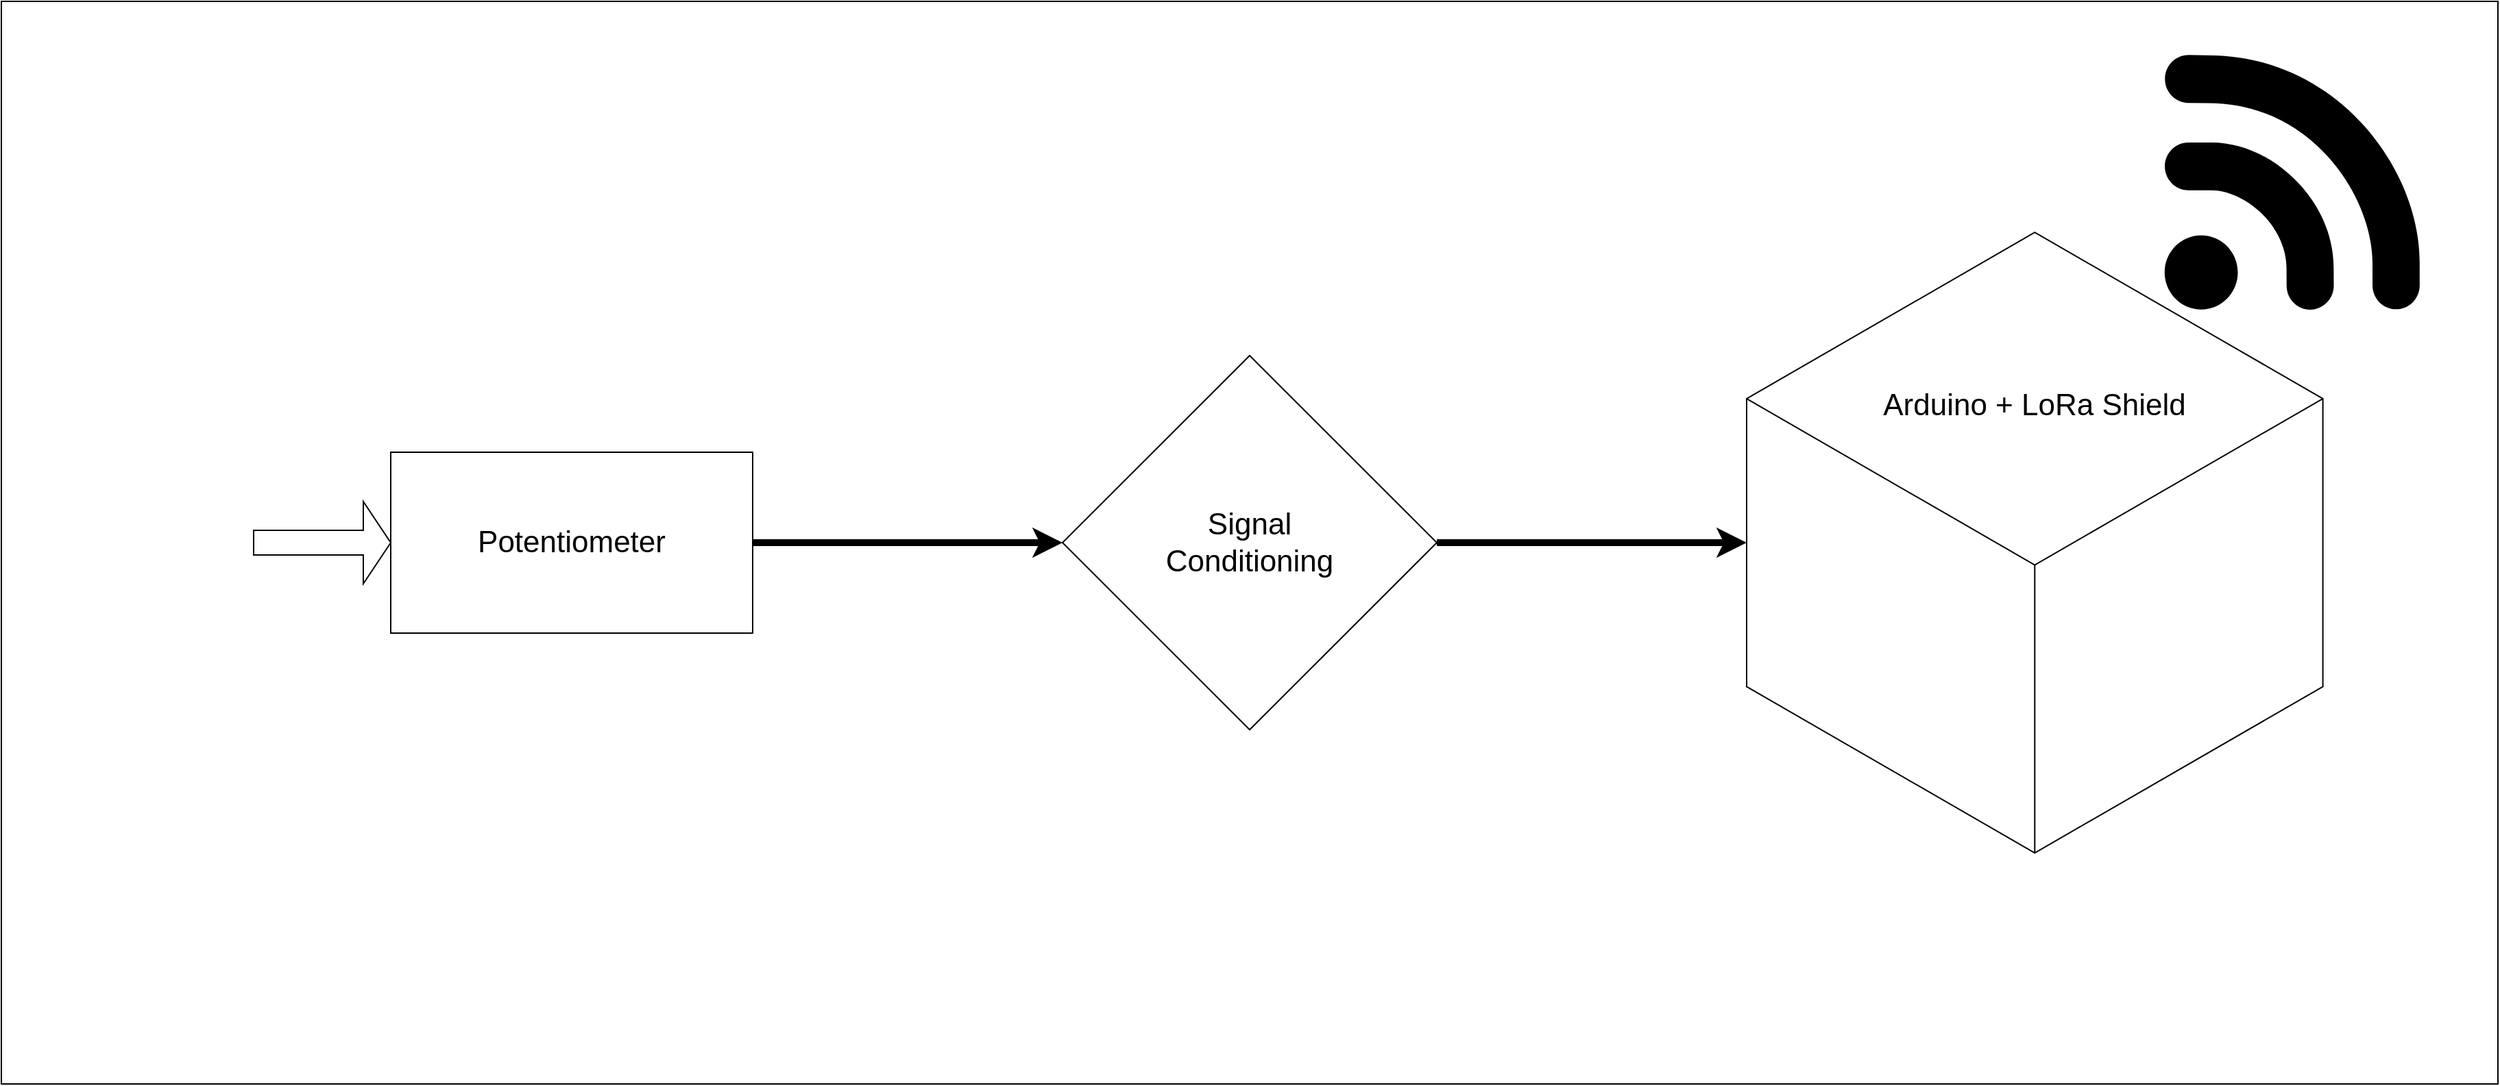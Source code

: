 <mxfile version="13.1.3">
    <diagram id="6hGFLwfOUW9BJ-s0fimq" name="Page-1">
        <mxGraphModel dx="3431" dy="2334" grid="0" gridSize="10" guides="1" tooltips="1" connect="1" arrows="1" fold="1" page="0" pageScale="1" pageWidth="827" pageHeight="1169" background="#ffffff" math="0" shadow="0">
            <root>
                <mxCell id="0"/>
                <mxCell id="1" parent="0"/>
                <mxCell id="24" value="" style="rounded=0;whiteSpace=wrap;html=1;fillColor=none;strokeColor=#000000;" vertex="1" parent="1">
                    <mxGeometry x="394" y="617" width="1821" height="790" as="geometry"/>
                </mxCell>
                <mxCell id="22" style="edgeStyle=orthogonalEdgeStyle;rounded=0;orthogonalLoop=1;jettySize=auto;html=1;exitX=1;exitY=0.5;exitDx=0;exitDy=0;entryX=0;entryY=0.5;entryDx=0;entryDy=0;strokeColor=#000000;strokeWidth=5;fontSize=22;fontColor=#000000;backgroundOutline=1;" parent="1" source="13" target="16" edge="1">
                    <mxGeometry relative="1" as="geometry"/>
                </mxCell>
                <mxCell id="13" value="Potentiometer&lt;br style=&quot;font-size: 22px;&quot;&gt;" style="rounded=0;whiteSpace=wrap;html=1;strokeColor=#000000;fillColor=none;fontColor=#000000;fontSize=22;backgroundOutline=1;" parent="1" vertex="1">
                    <mxGeometry x="678" y="946" width="264" height="132" as="geometry"/>
                </mxCell>
                <mxCell id="15" value="" style="shape=singleArrow;whiteSpace=wrap;html=1;fillColor=none;strokeColor=#000000;backgroundOutline=1;" parent="1" vertex="1">
                    <mxGeometry x="578" y="982" width="100" height="60" as="geometry"/>
                </mxCell>
                <mxCell id="23" style="edgeStyle=orthogonalEdgeStyle;rounded=0;orthogonalLoop=1;jettySize=auto;html=1;exitX=1;exitY=0.5;exitDx=0;exitDy=0;strokeColor=#000000;strokeWidth=5;fontSize=22;fontColor=#000000;backgroundOutline=1;" parent="1" source="16" target="18" edge="1">
                    <mxGeometry relative="1" as="geometry"/>
                </mxCell>
                <mxCell id="16" value="Signal&lt;br&gt;Conditioning" style="rhombus;whiteSpace=wrap;html=1;strokeColor=#000000;fillColor=none;fontSize=22;fontColor=#000000;backgroundOutline=1;" parent="1" vertex="1">
                    <mxGeometry x="1168" y="875.5" width="273" height="273" as="geometry"/>
                </mxCell>
                <mxCell id="18" value="Arduino + LoRa Shield&lt;br&gt;" style="html=1;whiteSpace=wrap;aspect=fixed;shape=isoCube;backgroundOutline=1;strokeColor=#000000;fillColor=none;fontSize=22;fontColor=#000000;verticalAlign=middle;spacingBottom=200;" parent="1" vertex="1">
                    <mxGeometry x="1667" y="778.5" width="420.3" height="467" as="geometry"/>
                </mxCell>
                <mxCell id="21" value="" style="points=[[0.005,0.09,0],[0.08,0,0],[0.76,0.25,0],[1,0.92,0],[0.91,0.995,0],[0.57,0.995,0],[0.045,0.955,0],[0.005,0.43,0]];verticalLabelPosition=bottom;html=1;verticalAlign=top;aspect=fixed;align=center;pointerEvents=1;shape=mxgraph.cisco19.3g_4g_indicator;fillColor=#000000;strokeColor=none;fontSize=22;fontColor=#000000;strokeWidth=4;backgroundOutline=1;" parent="1" vertex="1">
                    <mxGeometry x="1971" y="656" width="187" height="187" as="geometry"/>
                </mxCell>
            </root>
        </mxGraphModel>
    </diagram>
</mxfile>